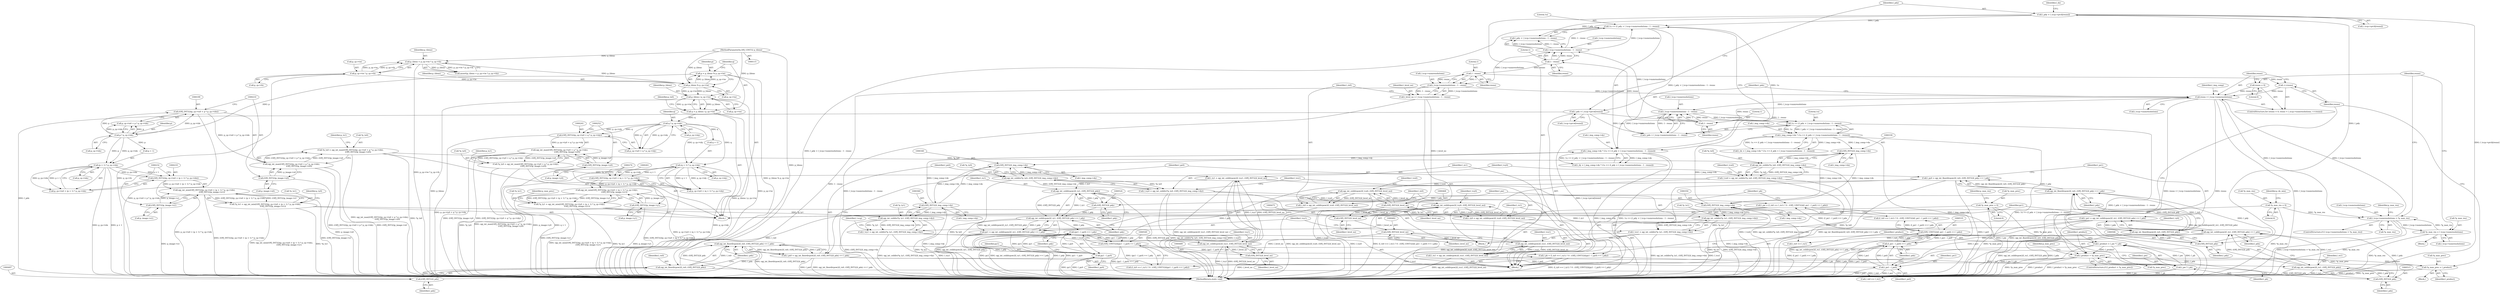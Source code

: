 digraph "0_openjpeg_c58df149900df862806d0e892859b41115875845@pointer" {
"1000561" [label="(Call,l_product > *p_max_prec)"];
"1000555" [label="(Call,l_product = l_pw * l_ph)"];
"1000557" [label="(Call,l_pw * l_ph)"];
"1000527" [label="(Call,l_pw = (l_rx0 == l_rx1) ? 0 : (OPJ_UINT32)((l_px1 - l_px0) >> l_pdx))"];
"1000534" [label="(Call,(OPJ_UINT32)((l_px1 - l_px0) >> l_pdx))"];
"1000536" [label="(Call,(l_px1 - l_px0) >> l_pdx)"];
"1000537" [label="(Call,l_px1 - l_px0)"];
"1000509" [label="(Call,l_px1 = opj_int_ceildivpow2(l_rx1, (OPJ_INT32)l_pdx) << l_pdx)"];
"1000511" [label="(Call,opj_int_ceildivpow2(l_rx1, (OPJ_INT32)l_pdx) << l_pdx)"];
"1000512" [label="(Call,opj_int_ceildivpow2(l_rx1, (OPJ_INT32)l_pdx))"];
"1000477" [label="(Call,l_rx1 = opj_int_ceildivpow2(l_tcx1, (OPJ_INT32)l_level_no))"];
"1000479" [label="(Call,opj_int_ceildivpow2(l_tcx1, (OPJ_INT32)l_level_no))"];
"1000344" [label="(Call,l_tcx1 = opj_int_ceildiv(*p_tx1, (OPJ_INT32)l_img_comp->dx))"];
"1000346" [label="(Call,opj_int_ceildiv(*p_tx1, (OPJ_INT32)l_img_comp->dx))"];
"1000214" [label="(Call,*p_tx1 = opj_int_min((OPJ_INT32)(p_cp->tx0 + (p + 1) * p_cp->tdx),\n                         (OPJ_INT32)p_image->x1))"];
"1000217" [label="(Call,opj_int_min((OPJ_INT32)(p_cp->tx0 + (p + 1) * p_cp->tdx),\n                         (OPJ_INT32)p_image->x1))"];
"1000218" [label="(Call,(OPJ_INT32)(p_cp->tx0 + (p + 1) * p_cp->tdx))"];
"1000224" [label="(Call,(p + 1) * p_cp->tdx)"];
"1000204" [label="(Call,p * p_cp->tdx)"];
"1000180" [label="(Call,p = p_tileno % p_cp->tw)"];
"1000182" [label="(Call,p_tileno % p_cp->tw)"];
"1000153" [label="(Call,p_tileno < p_cp->tw * p_cp->th)"];
"1000118" [label="(MethodParameterIn,OPJ_UINT32 p_tileno)"];
"1000155" [label="(Call,p_cp->tw * p_cp->th)"];
"1000231" [label="(Call,(OPJ_INT32)p_image->x1)"];
"1000349" [label="(Call,(OPJ_INT32)l_img_comp->dx)"];
"1000329" [label="(Call,(OPJ_INT32)l_img_comp->dx)"];
"1000408" [label="(Call,l_img_comp->dx * (1u << (l_pdx + l_tccp->numresolutions - 1 - resno)))"];
"1000412" [label="(Call,1u << (l_pdx + l_tccp->numresolutions - 1 - resno))"];
"1000392" [label="(Call,l_pdx = l_tccp->prcw[resno])"];
"1000416" [label="(Call,l_tccp->numresolutions - 1 - resno)"];
"1000382" [label="(Call,resno < l_tccp->numresolutions)"];
"1000379" [label="(Call,resno = 0)"];
"1000387" [label="(Call,++resno)"];
"1000460" [label="(Call,1 - resno)"];
"1000437" [label="(Call,1 - resno)"];
"1000420" [label="(Call,1 - resno)"];
"1000456" [label="(Call,l_tccp->numresolutions - 1 - resno)"];
"1000433" [label="(Call,l_tccp->numresolutions - 1 - resno)"];
"1000365" [label="(Call,l_tccp->numresolutions > *p_max_res)"];
"1000372" [label="(Call,*p_max_res = l_tccp->numresolutions)"];
"1000282" [label="(Call,*p_max_res = 0)"];
"1000481" [label="(Call,(OPJ_INT32)l_level_no)"];
"1000474" [label="(Call,(OPJ_INT32)l_level_no)"];
"1000467" [label="(Call,(OPJ_INT32)l_level_no)"];
"1000454" [label="(Call,l_level_no = l_tccp->numresolutions - 1 - resno)"];
"1000514" [label="(Call,(OPJ_INT32)l_pdx)"];
"1000493" [label="(Call,opj_int_floordivpow2(l_rx0, (OPJ_INT32)l_pdx) << l_pdx)"];
"1000494" [label="(Call,opj_int_floordivpow2(l_rx0, (OPJ_INT32)l_pdx))"];
"1000463" [label="(Call,l_rx0 = opj_int_ceildivpow2(l_tcx0, (OPJ_INT32)l_level_no))"];
"1000465" [label="(Call,opj_int_ceildivpow2(l_tcx0, (OPJ_INT32)l_level_no))"];
"1000324" [label="(Call,l_tcx0 = opj_int_ceildiv(*p_tx0, (OPJ_INT32)l_img_comp->dx))"];
"1000326" [label="(Call,opj_int_ceildiv(*p_tx0, (OPJ_INT32)l_img_comp->dx))"];
"1000194" [label="(Call,*p_tx0 = opj_int_max((OPJ_INT32)(p_cp->tx0 + p * p_cp->tdx),\n                         (OPJ_INT32)p_image->x0))"];
"1000197" [label="(Call,opj_int_max((OPJ_INT32)(p_cp->tx0 + p * p_cp->tdx),\n                         (OPJ_INT32)p_image->x0))"];
"1000198" [label="(Call,(OPJ_INT32)(p_cp->tx0 + p * p_cp->tdx))"];
"1000209" [label="(Call,(OPJ_INT32)p_image->x0)"];
"1000496" [label="(Call,(OPJ_INT32)l_pdx)"];
"1000491" [label="(Call,l_px0 = opj_int_floordivpow2(l_rx0, (OPJ_INT32)l_pdx) << l_pdx)"];
"1000541" [label="(Call,l_ph = (l_ry0 == l_ry1) ? 0 : (OPJ_UINT32)((py1 - l_py0) >> l_pdy))"];
"1000548" [label="(Call,(OPJ_UINT32)((py1 - l_py0) >> l_pdy))"];
"1000550" [label="(Call,(py1 - l_py0) >> l_pdy)"];
"1000551" [label="(Call,py1 - l_py0)"];
"1000518" [label="(Call,py1 = opj_int_ceildivpow2(l_ry1, (OPJ_INT32)l_pdy) << l_pdy)"];
"1000520" [label="(Call,opj_int_ceildivpow2(l_ry1, (OPJ_INT32)l_pdy) << l_pdy)"];
"1000521" [label="(Call,opj_int_ceildivpow2(l_ry1, (OPJ_INT32)l_pdy))"];
"1000484" [label="(Call,l_ry1 = opj_int_ceildivpow2(l_tcy1, (OPJ_INT32)l_level_no))"];
"1000486" [label="(Call,opj_int_ceildivpow2(l_tcy1, (OPJ_INT32)l_level_no))"];
"1000354" [label="(Call,l_tcy1 = opj_int_ceildiv(*p_ty1, (OPJ_INT32)l_img_comp->dy))"];
"1000356" [label="(Call,opj_int_ceildiv(*p_ty1, (OPJ_INT32)l_img_comp->dy))"];
"1000256" [label="(Call,*p_ty1 = opj_int_min((OPJ_INT32)(p_cp->ty0 + (q + 1) * p_cp->tdy),\n                         (OPJ_INT32)p_image->y1))"];
"1000259" [label="(Call,opj_int_min((OPJ_INT32)(p_cp->ty0 + (q + 1) * p_cp->tdy),\n                         (OPJ_INT32)p_image->y1))"];
"1000260" [label="(Call,(OPJ_INT32)(p_cp->ty0 + (q + 1) * p_cp->tdy))"];
"1000266" [label="(Call,(q + 1) * p_cp->tdy)"];
"1000246" [label="(Call,q * p_cp->tdy)"];
"1000187" [label="(Call,q = p_tileno / p_cp->tw)"];
"1000189" [label="(Call,p_tileno / p_cp->tw)"];
"1000273" [label="(Call,(OPJ_INT32)p_image->y1)"];
"1000359" [label="(Call,(OPJ_INT32)l_img_comp->dy)"];
"1000339" [label="(Call,(OPJ_INT32)l_img_comp->dy)"];
"1000425" [label="(Call,l_img_comp->dy * (1u << (l_pdy + l_tccp->numresolutions - 1 - resno)))"];
"1000429" [label="(Call,1u << (l_pdy + l_tccp->numresolutions - 1 - resno))"];
"1000399" [label="(Call,l_pdy = l_tccp->prch[resno])"];
"1000488" [label="(Call,(OPJ_INT32)l_level_no)"];
"1000523" [label="(Call,(OPJ_INT32)l_pdy)"];
"1000502" [label="(Call,opj_int_floordivpow2(l_ry0, (OPJ_INT32)l_pdy) << l_pdy)"];
"1000503" [label="(Call,opj_int_floordivpow2(l_ry0, (OPJ_INT32)l_pdy))"];
"1000470" [label="(Call,l_ry0 = opj_int_ceildivpow2(l_tcy0, (OPJ_INT32)l_level_no))"];
"1000472" [label="(Call,opj_int_ceildivpow2(l_tcy0, (OPJ_INT32)l_level_no))"];
"1000334" [label="(Call,l_tcy0 = opj_int_ceildiv(*p_ty0, (OPJ_INT32)l_img_comp->dy))"];
"1000336" [label="(Call,opj_int_ceildiv(*p_ty0, (OPJ_INT32)l_img_comp->dy))"];
"1000236" [label="(Call,*p_ty0 = opj_int_max((OPJ_INT32)(p_cp->ty0 + q * p_cp->tdy),\n                         (OPJ_INT32)p_image->y0))"];
"1000239" [label="(Call,opj_int_max((OPJ_INT32)(p_cp->ty0 + q * p_cp->tdy),\n                         (OPJ_INT32)p_image->y0))"];
"1000240" [label="(Call,(OPJ_INT32)(p_cp->ty0 + q * p_cp->tdy))"];
"1000251" [label="(Call,(OPJ_INT32)p_image->y0)"];
"1000505" [label="(Call,(OPJ_INT32)l_pdy)"];
"1000500" [label="(Call,l_py0 = opj_int_floordivpow2(l_ry0, (OPJ_INT32)l_pdy) << l_pdy)"];
"1000566" [label="(Call,*p_max_prec = l_product)"];
"1000561" [label="(Call,l_product > *p_max_prec)"];
"1000278" [label="(Call,*p_max_prec = 0)"];
"1000561" [label="(Call,l_product > *p_max_prec)"];
"1000365" [label="(Call,l_tccp->numresolutions > *p_max_res)"];
"1000189" [label="(Call,p_tileno / p_cp->tw)"];
"1000494" [label="(Call,opj_int_floordivpow2(l_rx0, (OPJ_INT32)l_pdx))"];
"1000519" [label="(Identifier,py1)"];
"1000326" [label="(Call,opj_int_ceildiv(*p_tx0, (OPJ_INT32)l_img_comp->dx))"];
"1000382" [label="(Call,resno < l_tccp->numresolutions)"];
"1000401" [label="(Call,l_tccp->prch[resno])"];
"1000477" [label="(Call,l_rx1 = opj_int_ceildivpow2(l_tcx1, (OPJ_INT32)l_level_no))"];
"1000509" [label="(Call,l_px1 = opj_int_ceildivpow2(l_rx1, (OPJ_INT32)l_pdx) << l_pdx)"];
"1000464" [label="(Identifier,l_rx0)"];
"1000246" [label="(Call,q * p_cp->tdy)"];
"1000469" [label="(Identifier,l_level_no)"];
"1000197" [label="(Call,opj_int_max((OPJ_INT32)(p_cp->tx0 + p * p_cp->tdx),\n                         (OPJ_INT32)p_image->x0))"];
"1000288" [label="(Identifier,p_dx_min)"];
"1000371" [label="(Block,)"];
"1000375" [label="(Call,l_tccp->numresolutions)"];
"1000180" [label="(Call,p = p_tileno % p_cp->tw)"];
"1000127" [label="(Block,)"];
"1000551" [label="(Call,py1 - l_py0)"];
"1000526" [label="(Identifier,l_pdy)"];
"1000514" [label="(Call,(OPJ_INT32)l_pdx)"];
"1000500" [label="(Call,l_py0 = opj_int_floordivpow2(l_ry0, (OPJ_INT32)l_pdy) << l_pdy)"];
"1000528" [label="(Identifier,l_pw)"];
"1000191" [label="(Call,p_cp->tw)"];
"1000555" [label="(Call,l_product = l_pw * l_ph)"];
"1000487" [label="(Identifier,l_tcy1)"];
"1000495" [label="(Identifier,l_rx0)"];
"1000187" [label="(Call,q = p_tileno / p_cp->tw)"];
"1000490" [label="(Identifier,l_level_no)"];
"1000568" [label="(Identifier,p_max_prec)"];
"1000345" [label="(Identifier,l_tcx1)"];
"1000485" [label="(Identifier,l_ry1)"];
"1000383" [label="(Identifier,resno)"];
"1000492" [label="(Identifier,l_px0)"];
"1000505" [label="(Call,(OPJ_INT32)l_pdy)"];
"1000470" [label="(Call,l_ry0 = opj_int_ceildivpow2(l_tcy0, (OPJ_INT32)l_level_no))"];
"1000218" [label="(Call,(OPJ_INT32)(p_cp->tx0 + (p + 1) * p_cp->tdx))"];
"1000336" [label="(Call,opj_int_ceildiv(*p_ty0, (OPJ_INT32)l_img_comp->dy))"];
"1000491" [label="(Call,l_px0 = opj_int_floordivpow2(l_rx0, (OPJ_INT32)l_pdx) << l_pdx)"];
"1000154" [label="(Identifier,p_tileno)"];
"1000517" [label="(Identifier,l_pdx)"];
"1000153" [label="(Call,p_tileno < p_cp->tw * p_cp->th)"];
"1000188" [label="(Identifier,q)"];
"1000433" [label="(Call,l_tccp->numresolutions - 1 - resno)"];
"1000285" [label="(Literal,0)"];
"1000361" [label="(Call,l_img_comp->dy)"];
"1000542" [label="(Identifier,l_ph)"];
"1000206" [label="(Call,p_cp->tdx)"];
"1000479" [label="(Call,opj_int_ceildivpow2(l_tcx1, (OPJ_INT32)l_level_no))"];
"1000466" [label="(Identifier,l_tcx0)"];
"1000437" [label="(Call,1 - resno)"];
"1000530" [label="(Call,l_rx0 == l_rx1)"];
"1000502" [label="(Call,opj_int_floordivpow2(l_ry0, (OPJ_INT32)l_pdy) << l_pdy)"];
"1000504" [label="(Identifier,l_ry0)"];
"1000455" [label="(Identifier,l_level_no)"];
"1000513" [label="(Identifier,l_rx1)"];
"1000454" [label="(Call,l_level_no = l_tccp->numresolutions - 1 - resno)"];
"1000204" [label="(Call,p * p_cp->tdx)"];
"1000182" [label="(Call,p_tileno % p_cp->tw)"];
"1000359" [label="(Call,(OPJ_INT32)l_img_comp->dy)"];
"1000461" [label="(Literal,1)"];
"1000421" [label="(Literal,1)"];
"1000478" [label="(Identifier,l_rx1)"];
"1000498" [label="(Identifier,l_pdx)"];
"1000356" [label="(Call,opj_int_ceildiv(*p_ty1, (OPJ_INT32)l_img_comp->dy))"];
"1000266" [label="(Call,(q + 1) * p_cp->tdy)"];
"1000565" [label="(Block,)"];
"1000275" [label="(Call,p_image->y1)"];
"1000569" [label="(Identifier,l_product)"];
"1000205" [label="(Identifier,p)"];
"1000354" [label="(Call,l_tcy1 = opj_int_ceildiv(*p_ty1, (OPJ_INT32)l_img_comp->dy))"];
"1000413" [label="(Literal,1u)"];
"1000256" [label="(Call,*p_ty1 = opj_int_min((OPJ_INT32)(p_cp->ty0 + (q + 1) * p_cp->tdy),\n                         (OPJ_INT32)p_image->y1))"];
"1000236" [label="(Call,*p_ty0 = opj_int_max((OPJ_INT32)(p_cp->ty0 + q * p_cp->tdy),\n                         (OPJ_INT32)p_image->y0))"];
"1000118" [label="(MethodParameterIn,OPJ_UINT32 p_tileno)"];
"1000253" [label="(Call,p_image->y0)"];
"1000422" [label="(Identifier,resno)"];
"1000346" [label="(Call,opj_int_ceildiv(*p_tx1, (OPJ_INT32)l_img_comp->dx))"];
"1000536" [label="(Call,(l_px1 - l_px0) >> l_pdx)"];
"1000541" [label="(Call,l_ph = (l_ry0 == l_ry1) ? 0 : (OPJ_UINT32)((py1 - l_py0) >> l_pdy))"];
"1000483" [label="(Identifier,l_level_no)"];
"1000434" [label="(Call,l_tccp->numresolutions)"];
"1000389" [label="(Block,)"];
"1000200" [label="(Call,p_cp->tx0 + p * p_cp->tdx)"];
"1000349" [label="(Call,(OPJ_INT32)l_img_comp->dx)"];
"1000159" [label="(Call,p_cp->th)"];
"1000366" [label="(Call,l_tccp->numresolutions)"];
"1000493" [label="(Call,opj_int_floordivpow2(l_rx0, (OPJ_INT32)l_pdx) << l_pdx)"];
"1000216" [label="(Identifier,p_tx1)"];
"1000550" [label="(Call,(py1 - l_py0) >> l_pdy)"];
"1000238" [label="(Identifier,p_ty0)"];
"1000224" [label="(Call,(p + 1) * p_cp->tdx)"];
"1000231" [label="(Call,(OPJ_INT32)p_image->x1)"];
"1000481" [label="(Call,(OPJ_INT32)l_level_no)"];
"1000217" [label="(Call,opj_int_min((OPJ_INT32)(p_cp->tx0 + (p + 1) * p_cp->tdx),\n                         (OPJ_INT32)p_image->x1))"];
"1000344" [label="(Call,l_tcx1 = opj_int_ceildiv(*p_tx1, (OPJ_INT32)l_img_comp->dx))"];
"1000499" [label="(Identifier,l_pdx)"];
"1000259" [label="(Call,opj_int_min((OPJ_INT32)(p_cp->ty0 + (q + 1) * p_cp->tdy),\n                         (OPJ_INT32)p_image->y1))"];
"1000280" [label="(Identifier,p_max_prec)"];
"1000209" [label="(Call,(OPJ_INT32)p_image->x0)"];
"1000351" [label="(Call,l_img_comp->dx)"];
"1000329" [label="(Call,(OPJ_INT32)l_img_comp->dx)"];
"1000393" [label="(Identifier,l_pdx)"];
"1000357" [label="(Call,*p_ty1)"];
"1000521" [label="(Call,opj_int_ceildivpow2(l_ry1, (OPJ_INT32)l_pdy))"];
"1000430" [label="(Literal,1u)"];
"1000373" [label="(Call,*p_max_res)"];
"1000474" [label="(Call,(OPJ_INT32)l_level_no)"];
"1000438" [label="(Literal,1)"];
"1000417" [label="(Call,l_tccp->numresolutions)"];
"1000488" [label="(Call,(OPJ_INT32)l_level_no)"];
"1000559" [label="(Identifier,l_ph)"];
"1000324" [label="(Call,l_tcx0 = opj_int_ceildiv(*p_tx0, (OPJ_INT32)l_img_comp->dx))"];
"1000571" [label="(Identifier,l_img_comp)"];
"1000529" [label="(Call,(l_rx0 == l_rx1) ? 0 : (OPJ_UINT32)((l_px1 - l_px0) >> l_pdx))"];
"1000184" [label="(Call,p_cp->tw)"];
"1000463" [label="(Call,l_rx0 = opj_int_ceildivpow2(l_tcx0, (OPJ_INT32)l_level_no))"];
"1000439" [label="(Identifier,resno)"];
"1000507" [label="(Identifier,l_pdy)"];
"1000279" [label="(Call,*p_max_prec)"];
"1000355" [label="(Identifier,l_tcy1)"];
"1000486" [label="(Call,opj_int_ceildivpow2(l_tcy1, (OPJ_INT32)l_level_no))"];
"1000392" [label="(Call,l_pdx = l_tccp->prcw[resno])"];
"1000237" [label="(Call,*p_ty0)"];
"1000537" [label="(Call,l_px1 - l_px0)"];
"1000425" [label="(Call,l_img_comp->dy * (1u << (l_pdy + l_tccp->numresolutions - 1 - resno)))"];
"1000325" [label="(Identifier,l_tcx0)"];
"1000337" [label="(Call,*p_ty0)"];
"1000380" [label="(Identifier,resno)"];
"1000270" [label="(Call,p_cp->tdy)"];
"1000426" [label="(Call,l_img_comp->dy)"];
"1000240" [label="(Call,(OPJ_INT32)(p_cp->ty0 + q * p_cp->tdy))"];
"1000511" [label="(Call,opj_int_ceildivpow2(l_rx1, (OPJ_INT32)l_pdx) << l_pdx)"];
"1000379" [label="(Call,resno = 0)"];
"1000431" [label="(Call,l_pdy + l_tccp->numresolutions - 1 - resno)"];
"1000520" [label="(Call,opj_int_ceildivpow2(l_ry1, (OPJ_INT32)l_pdy) << l_pdy)"];
"1000387" [label="(Call,++resno)"];
"1000407" [label="(Identifier,l_dx)"];
"1000516" [label="(Identifier,l_pdx)"];
"1000190" [label="(Identifier,p_tileno)"];
"1000408" [label="(Call,l_img_comp->dx * (1u << (l_pdx + l_tccp->numresolutions - 1 - resno)))"];
"1000156" [label="(Call,p_cp->tw)"];
"1000548" [label="(Call,(OPJ_UINT32)((py1 - l_py0) >> l_pdy))"];
"1000457" [label="(Call,l_tccp->numresolutions)"];
"1000257" [label="(Call,*p_ty1)"];
"1000211" [label="(Call,p_image->x0)"];
"1000406" [label="(Call,l_dx = l_img_comp->dx * (1u << (l_pdx + l_tccp->numresolutions - 1 - resno)))"];
"1000510" [label="(Identifier,l_px1)"];
"1000400" [label="(Identifier,l_pdy)"];
"1000335" [label="(Identifier,l_tcy0)"];
"1000198" [label="(Call,(OPJ_INT32)(p_cp->tx0 + p * p_cp->tdx))"];
"1000239" [label="(Call,opj_int_max((OPJ_INT32)(p_cp->ty0 + q * p_cp->tdy),\n                         (OPJ_INT32)p_image->y0))"];
"1000183" [label="(Identifier,p_tileno)"];
"1000195" [label="(Call,*p_tx0)"];
"1000334" [label="(Call,l_tcy0 = opj_int_ceildiv(*p_ty0, (OPJ_INT32)l_img_comp->dy))"];
"1000214" [label="(Call,*p_tx1 = opj_int_min((OPJ_INT32)(p_cp->tx0 + (p + 1) * p_cp->tdx),\n                         (OPJ_INT32)p_image->x1))"];
"1000364" [label="(ControlStructure,if (l_tccp->numresolutions > *p_max_res))"];
"1000501" [label="(Identifier,l_py0)"];
"1000574" [label="(MethodReturn,static void)"];
"1000233" [label="(Call,p_image->x1)"];
"1000423" [label="(Call,l_dy = l_img_comp->dy * (1u << (l_pdy + l_tccp->numresolutions - 1 - resno)))"];
"1000462" [label="(Identifier,resno)"];
"1000155" [label="(Call,p_cp->tw * p_cp->th)"];
"1000429" [label="(Call,1u << (l_pdy + l_tccp->numresolutions - 1 - resno))"];
"1000248" [label="(Call,p_cp->tdy)"];
"1000460" [label="(Call,1 - resno)"];
"1000399" [label="(Call,l_pdy = l_tccp->prch[resno])"];
"1000305" [label="(Block,)"];
"1000420" [label="(Call,1 - resno)"];
"1000327" [label="(Call,*p_tx0)"];
"1000556" [label="(Identifier,l_product)"];
"1000503" [label="(Call,opj_int_floordivpow2(l_ry0, (OPJ_INT32)l_pdy))"];
"1000496" [label="(Call,(OPJ_INT32)l_pdx)"];
"1000456" [label="(Call,l_tccp->numresolutions - 1 - resno)"];
"1000471" [label="(Identifier,l_ry0)"];
"1000558" [label="(Identifier,l_pw)"];
"1000283" [label="(Call,*p_max_res)"];
"1000247" [label="(Identifier,q)"];
"1000563" [label="(Call,*p_max_prec)"];
"1000476" [label="(Identifier,l_level_no)"];
"1000539" [label="(Identifier,l_px0)"];
"1000220" [label="(Call,p_cp->tx0 + (p + 1) * p_cp->tdx)"];
"1000394" [label="(Call,l_tccp->prcw[resno])"];
"1000267" [label="(Call,q + 1)"];
"1000465" [label="(Call,opj_int_ceildivpow2(l_tcx0, (OPJ_INT32)l_level_no))"];
"1000278" [label="(Call,*p_max_prec = 0)"];
"1000347" [label="(Call,*p_tx1)"];
"1000557" [label="(Call,l_pw * l_ph)"];
"1000242" [label="(Call,p_cp->ty0 + q * p_cp->tdy)"];
"1000251" [label="(Call,(OPJ_INT32)p_image->y0)"];
"1000554" [label="(Identifier,l_pdy)"];
"1000525" [label="(Identifier,l_pdy)"];
"1000194" [label="(Call,*p_tx0 = opj_int_max((OPJ_INT32)(p_cp->tx0 + p * p_cp->tdx),\n                         (OPJ_INT32)p_image->x0))"];
"1000196" [label="(Identifier,p_tx0)"];
"1000225" [label="(Call,p + 1)"];
"1000560" [label="(ControlStructure,if (l_product > *p_max_prec))"];
"1000369" [label="(Call,*p_max_res)"];
"1000284" [label="(Identifier,p_max_res)"];
"1000512" [label="(Call,opj_int_ceildivpow2(l_rx1, (OPJ_INT32)l_pdx))"];
"1000534" [label="(Call,(OPJ_UINT32)((l_px1 - l_px0) >> l_pdx))"];
"1000258" [label="(Identifier,p_ty1)"];
"1000527" [label="(Call,l_pw = (l_rx0 == l_rx1) ? 0 : (OPJ_UINT32)((l_px1 - l_px0) >> l_pdx))"];
"1000480" [label="(Identifier,l_tcx1)"];
"1000260" [label="(Call,(OPJ_INT32)(p_cp->ty0 + (q + 1) * p_cp->tdy))"];
"1000553" [label="(Identifier,l_py0)"];
"1000388" [label="(Identifier,resno)"];
"1000552" [label="(Identifier,py1)"];
"1000152" [label="(Call,assert(p_tileno < p_cp->tw * p_cp->th))"];
"1000522" [label="(Identifier,l_ry1)"];
"1000262" [label="(Call,p_cp->ty0 + (q + 1) * p_cp->tdy)"];
"1000281" [label="(Literal,0)"];
"1000562" [label="(Identifier,l_product)"];
"1000540" [label="(Identifier,l_pdx)"];
"1000367" [label="(Identifier,l_tccp)"];
"1000282" [label="(Call,*p_max_res = 0)"];
"1000566" [label="(Call,*p_max_prec = l_product)"];
"1000339" [label="(Call,(OPJ_INT32)l_img_comp->dy)"];
"1000467" [label="(Call,(OPJ_INT32)l_level_no)"];
"1000544" [label="(Call,l_ry0 == l_ry1)"];
"1000228" [label="(Call,p_cp->tdx)"];
"1000273" [label="(Call,(OPJ_INT32)p_image->y1)"];
"1000378" [label="(ControlStructure,for (resno = 0; resno < l_tccp->numresolutions; ++resno))"];
"1000472" [label="(Call,opj_int_ceildivpow2(l_tcy0, (OPJ_INT32)l_level_no))"];
"1000372" [label="(Call,*p_max_res = l_tccp->numresolutions)"];
"1000538" [label="(Identifier,l_px1)"];
"1000414" [label="(Call,l_pdx + l_tccp->numresolutions - 1 - resno)"];
"1000181" [label="(Identifier,p)"];
"1000381" [label="(Literal,0)"];
"1000543" [label="(Call,(l_ry0 == l_ry1) ? 0 : (OPJ_UINT32)((py1 - l_py0) >> l_pdy))"];
"1000384" [label="(Call,l_tccp->numresolutions)"];
"1000518" [label="(Call,py1 = opj_int_ceildivpow2(l_ry1, (OPJ_INT32)l_pdy) << l_pdy)"];
"1000341" [label="(Call,l_img_comp->dy)"];
"1000508" [label="(Identifier,l_pdy)"];
"1000523" [label="(Call,(OPJ_INT32)l_pdy)"];
"1000331" [label="(Call,l_img_comp->dx)"];
"1000484" [label="(Call,l_ry1 = opj_int_ceildivpow2(l_tcy1, (OPJ_INT32)l_level_no))"];
"1000567" [label="(Call,*p_max_prec)"];
"1000416" [label="(Call,l_tccp->numresolutions - 1 - resno)"];
"1000412" [label="(Call,1u << (l_pdx + l_tccp->numresolutions - 1 - resno))"];
"1000473" [label="(Identifier,l_tcy0)"];
"1000409" [label="(Call,l_img_comp->dx)"];
"1000215" [label="(Call,*p_tx1)"];
"1000374" [label="(Identifier,p_max_res)"];
"1000561" -> "1000560"  [label="AST: "];
"1000561" -> "1000563"  [label="CFG: "];
"1000562" -> "1000561"  [label="AST: "];
"1000563" -> "1000561"  [label="AST: "];
"1000568" -> "1000561"  [label="CFG: "];
"1000388" -> "1000561"  [label="CFG: "];
"1000561" -> "1000574"  [label="DDG: *p_max_prec"];
"1000561" -> "1000574"  [label="DDG: l_product"];
"1000561" -> "1000574"  [label="DDG: l_product > *p_max_prec"];
"1000555" -> "1000561"  [label="DDG: l_product"];
"1000566" -> "1000561"  [label="DDG: *p_max_prec"];
"1000278" -> "1000561"  [label="DDG: *p_max_prec"];
"1000561" -> "1000566"  [label="DDG: l_product"];
"1000555" -> "1000389"  [label="AST: "];
"1000555" -> "1000557"  [label="CFG: "];
"1000556" -> "1000555"  [label="AST: "];
"1000557" -> "1000555"  [label="AST: "];
"1000562" -> "1000555"  [label="CFG: "];
"1000555" -> "1000574"  [label="DDG: l_pw * l_ph"];
"1000557" -> "1000555"  [label="DDG: l_pw"];
"1000557" -> "1000555"  [label="DDG: l_ph"];
"1000557" -> "1000559"  [label="CFG: "];
"1000558" -> "1000557"  [label="AST: "];
"1000559" -> "1000557"  [label="AST: "];
"1000557" -> "1000574"  [label="DDG: l_pw"];
"1000557" -> "1000574"  [label="DDG: l_ph"];
"1000527" -> "1000557"  [label="DDG: l_pw"];
"1000541" -> "1000557"  [label="DDG: l_ph"];
"1000527" -> "1000389"  [label="AST: "];
"1000527" -> "1000529"  [label="CFG: "];
"1000528" -> "1000527"  [label="AST: "];
"1000529" -> "1000527"  [label="AST: "];
"1000542" -> "1000527"  [label="CFG: "];
"1000527" -> "1000574"  [label="DDG: (l_rx0 == l_rx1) ? 0 : (OPJ_UINT32)((l_px1 - l_px0) >> l_pdx)"];
"1000534" -> "1000527"  [label="DDG: (l_px1 - l_px0) >> l_pdx"];
"1000534" -> "1000529"  [label="AST: "];
"1000534" -> "1000536"  [label="CFG: "];
"1000535" -> "1000534"  [label="AST: "];
"1000536" -> "1000534"  [label="AST: "];
"1000529" -> "1000534"  [label="CFG: "];
"1000534" -> "1000574"  [label="DDG: (l_px1 - l_px0) >> l_pdx"];
"1000534" -> "1000529"  [label="DDG: (l_px1 - l_px0) >> l_pdx"];
"1000536" -> "1000534"  [label="DDG: l_px1 - l_px0"];
"1000536" -> "1000534"  [label="DDG: l_pdx"];
"1000536" -> "1000540"  [label="CFG: "];
"1000537" -> "1000536"  [label="AST: "];
"1000540" -> "1000536"  [label="AST: "];
"1000536" -> "1000574"  [label="DDG: l_pdx"];
"1000536" -> "1000574"  [label="DDG: l_px1 - l_px0"];
"1000537" -> "1000536"  [label="DDG: l_px1"];
"1000537" -> "1000536"  [label="DDG: l_px0"];
"1000511" -> "1000536"  [label="DDG: l_pdx"];
"1000537" -> "1000539"  [label="CFG: "];
"1000538" -> "1000537"  [label="AST: "];
"1000539" -> "1000537"  [label="AST: "];
"1000540" -> "1000537"  [label="CFG: "];
"1000537" -> "1000574"  [label="DDG: l_px0"];
"1000537" -> "1000574"  [label="DDG: l_px1"];
"1000509" -> "1000537"  [label="DDG: l_px1"];
"1000491" -> "1000537"  [label="DDG: l_px0"];
"1000509" -> "1000389"  [label="AST: "];
"1000509" -> "1000511"  [label="CFG: "];
"1000510" -> "1000509"  [label="AST: "];
"1000511" -> "1000509"  [label="AST: "];
"1000519" -> "1000509"  [label="CFG: "];
"1000509" -> "1000574"  [label="DDG: opj_int_ceildivpow2(l_rx1, (OPJ_INT32)l_pdx) << l_pdx"];
"1000509" -> "1000574"  [label="DDG: l_px1"];
"1000511" -> "1000509"  [label="DDG: opj_int_ceildivpow2(l_rx1, (OPJ_INT32)l_pdx)"];
"1000511" -> "1000509"  [label="DDG: l_pdx"];
"1000511" -> "1000517"  [label="CFG: "];
"1000512" -> "1000511"  [label="AST: "];
"1000517" -> "1000511"  [label="AST: "];
"1000511" -> "1000574"  [label="DDG: opj_int_ceildivpow2(l_rx1, (OPJ_INT32)l_pdx)"];
"1000511" -> "1000574"  [label="DDG: l_pdx"];
"1000512" -> "1000511"  [label="DDG: l_rx1"];
"1000512" -> "1000511"  [label="DDG: (OPJ_INT32)l_pdx"];
"1000514" -> "1000511"  [label="DDG: l_pdx"];
"1000512" -> "1000514"  [label="CFG: "];
"1000513" -> "1000512"  [label="AST: "];
"1000514" -> "1000512"  [label="AST: "];
"1000517" -> "1000512"  [label="CFG: "];
"1000512" -> "1000574"  [label="DDG: (OPJ_INT32)l_pdx"];
"1000477" -> "1000512"  [label="DDG: l_rx1"];
"1000514" -> "1000512"  [label="DDG: l_pdx"];
"1000512" -> "1000530"  [label="DDG: l_rx1"];
"1000477" -> "1000389"  [label="AST: "];
"1000477" -> "1000479"  [label="CFG: "];
"1000478" -> "1000477"  [label="AST: "];
"1000479" -> "1000477"  [label="AST: "];
"1000485" -> "1000477"  [label="CFG: "];
"1000477" -> "1000574"  [label="DDG: opj_int_ceildivpow2(l_tcx1, (OPJ_INT32)l_level_no)"];
"1000479" -> "1000477"  [label="DDG: l_tcx1"];
"1000479" -> "1000477"  [label="DDG: (OPJ_INT32)l_level_no"];
"1000479" -> "1000481"  [label="CFG: "];
"1000480" -> "1000479"  [label="AST: "];
"1000481" -> "1000479"  [label="AST: "];
"1000479" -> "1000574"  [label="DDG: l_tcx1"];
"1000344" -> "1000479"  [label="DDG: l_tcx1"];
"1000481" -> "1000479"  [label="DDG: l_level_no"];
"1000344" -> "1000305"  [label="AST: "];
"1000344" -> "1000346"  [label="CFG: "];
"1000345" -> "1000344"  [label="AST: "];
"1000346" -> "1000344"  [label="AST: "];
"1000355" -> "1000344"  [label="CFG: "];
"1000344" -> "1000574"  [label="DDG: opj_int_ceildiv(*p_tx1, (OPJ_INT32)l_img_comp->dx)"];
"1000344" -> "1000574"  [label="DDG: l_tcx1"];
"1000346" -> "1000344"  [label="DDG: *p_tx1"];
"1000346" -> "1000344"  [label="DDG: (OPJ_INT32)l_img_comp->dx"];
"1000346" -> "1000349"  [label="CFG: "];
"1000347" -> "1000346"  [label="AST: "];
"1000349" -> "1000346"  [label="AST: "];
"1000346" -> "1000574"  [label="DDG: (OPJ_INT32)l_img_comp->dx"];
"1000346" -> "1000574"  [label="DDG: *p_tx1"];
"1000214" -> "1000346"  [label="DDG: *p_tx1"];
"1000349" -> "1000346"  [label="DDG: l_img_comp->dx"];
"1000214" -> "1000127"  [label="AST: "];
"1000214" -> "1000217"  [label="CFG: "];
"1000215" -> "1000214"  [label="AST: "];
"1000217" -> "1000214"  [label="AST: "];
"1000238" -> "1000214"  [label="CFG: "];
"1000214" -> "1000574"  [label="DDG: opj_int_min((OPJ_INT32)(p_cp->tx0 + (p + 1) * p_cp->tdx),\n                         (OPJ_INT32)p_image->x1)"];
"1000214" -> "1000574"  [label="DDG: *p_tx1"];
"1000217" -> "1000214"  [label="DDG: (OPJ_INT32)(p_cp->tx0 + (p + 1) * p_cp->tdx)"];
"1000217" -> "1000214"  [label="DDG: (OPJ_INT32)p_image->x1"];
"1000217" -> "1000231"  [label="CFG: "];
"1000218" -> "1000217"  [label="AST: "];
"1000231" -> "1000217"  [label="AST: "];
"1000217" -> "1000574"  [label="DDG: (OPJ_INT32)(p_cp->tx0 + (p + 1) * p_cp->tdx)"];
"1000217" -> "1000574"  [label="DDG: (OPJ_INT32)p_image->x1"];
"1000218" -> "1000217"  [label="DDG: p_cp->tx0 + (p + 1) * p_cp->tdx"];
"1000231" -> "1000217"  [label="DDG: p_image->x1"];
"1000218" -> "1000220"  [label="CFG: "];
"1000219" -> "1000218"  [label="AST: "];
"1000220" -> "1000218"  [label="AST: "];
"1000232" -> "1000218"  [label="CFG: "];
"1000218" -> "1000574"  [label="DDG: p_cp->tx0 + (p + 1) * p_cp->tdx"];
"1000224" -> "1000218"  [label="DDG: p + 1"];
"1000224" -> "1000218"  [label="DDG: p_cp->tdx"];
"1000224" -> "1000220"  [label="AST: "];
"1000224" -> "1000228"  [label="CFG: "];
"1000225" -> "1000224"  [label="AST: "];
"1000228" -> "1000224"  [label="AST: "];
"1000220" -> "1000224"  [label="CFG: "];
"1000224" -> "1000574"  [label="DDG: p + 1"];
"1000224" -> "1000574"  [label="DDG: p_cp->tdx"];
"1000224" -> "1000220"  [label="DDG: p + 1"];
"1000224" -> "1000220"  [label="DDG: p_cp->tdx"];
"1000204" -> "1000224"  [label="DDG: p"];
"1000204" -> "1000224"  [label="DDG: p_cp->tdx"];
"1000204" -> "1000200"  [label="AST: "];
"1000204" -> "1000206"  [label="CFG: "];
"1000205" -> "1000204"  [label="AST: "];
"1000206" -> "1000204"  [label="AST: "];
"1000200" -> "1000204"  [label="CFG: "];
"1000204" -> "1000198"  [label="DDG: p"];
"1000204" -> "1000198"  [label="DDG: p_cp->tdx"];
"1000204" -> "1000200"  [label="DDG: p"];
"1000204" -> "1000200"  [label="DDG: p_cp->tdx"];
"1000180" -> "1000204"  [label="DDG: p"];
"1000204" -> "1000225"  [label="DDG: p"];
"1000180" -> "1000127"  [label="AST: "];
"1000180" -> "1000182"  [label="CFG: "];
"1000181" -> "1000180"  [label="AST: "];
"1000182" -> "1000180"  [label="AST: "];
"1000188" -> "1000180"  [label="CFG: "];
"1000180" -> "1000574"  [label="DDG: p_tileno % p_cp->tw"];
"1000182" -> "1000180"  [label="DDG: p_tileno"];
"1000182" -> "1000180"  [label="DDG: p_cp->tw"];
"1000182" -> "1000184"  [label="CFG: "];
"1000183" -> "1000182"  [label="AST: "];
"1000184" -> "1000182"  [label="AST: "];
"1000153" -> "1000182"  [label="DDG: p_tileno"];
"1000118" -> "1000182"  [label="DDG: p_tileno"];
"1000155" -> "1000182"  [label="DDG: p_cp->tw"];
"1000182" -> "1000189"  [label="DDG: p_tileno"];
"1000182" -> "1000189"  [label="DDG: p_cp->tw"];
"1000153" -> "1000152"  [label="AST: "];
"1000153" -> "1000155"  [label="CFG: "];
"1000154" -> "1000153"  [label="AST: "];
"1000155" -> "1000153"  [label="AST: "];
"1000152" -> "1000153"  [label="CFG: "];
"1000153" -> "1000574"  [label="DDG: p_cp->tw * p_cp->th"];
"1000153" -> "1000152"  [label="DDG: p_tileno"];
"1000153" -> "1000152"  [label="DDG: p_cp->tw * p_cp->th"];
"1000118" -> "1000153"  [label="DDG: p_tileno"];
"1000155" -> "1000153"  [label="DDG: p_cp->tw"];
"1000155" -> "1000153"  [label="DDG: p_cp->th"];
"1000118" -> "1000115"  [label="AST: "];
"1000118" -> "1000574"  [label="DDG: p_tileno"];
"1000118" -> "1000189"  [label="DDG: p_tileno"];
"1000155" -> "1000159"  [label="CFG: "];
"1000156" -> "1000155"  [label="AST: "];
"1000159" -> "1000155"  [label="AST: "];
"1000155" -> "1000574"  [label="DDG: p_cp->th"];
"1000231" -> "1000233"  [label="CFG: "];
"1000232" -> "1000231"  [label="AST: "];
"1000233" -> "1000231"  [label="AST: "];
"1000231" -> "1000574"  [label="DDG: p_image->x1"];
"1000349" -> "1000351"  [label="CFG: "];
"1000350" -> "1000349"  [label="AST: "];
"1000351" -> "1000349"  [label="AST: "];
"1000349" -> "1000574"  [label="DDG: l_img_comp->dx"];
"1000349" -> "1000329"  [label="DDG: l_img_comp->dx"];
"1000329" -> "1000349"  [label="DDG: l_img_comp->dx"];
"1000349" -> "1000408"  [label="DDG: l_img_comp->dx"];
"1000329" -> "1000326"  [label="AST: "];
"1000329" -> "1000331"  [label="CFG: "];
"1000330" -> "1000329"  [label="AST: "];
"1000331" -> "1000329"  [label="AST: "];
"1000326" -> "1000329"  [label="CFG: "];
"1000329" -> "1000326"  [label="DDG: l_img_comp->dx"];
"1000408" -> "1000329"  [label="DDG: l_img_comp->dx"];
"1000408" -> "1000406"  [label="AST: "];
"1000408" -> "1000412"  [label="CFG: "];
"1000409" -> "1000408"  [label="AST: "];
"1000412" -> "1000408"  [label="AST: "];
"1000406" -> "1000408"  [label="CFG: "];
"1000408" -> "1000574"  [label="DDG: l_img_comp->dx"];
"1000408" -> "1000574"  [label="DDG: 1u << (l_pdx + l_tccp->numresolutions - 1 - resno)"];
"1000408" -> "1000406"  [label="DDG: l_img_comp->dx"];
"1000408" -> "1000406"  [label="DDG: 1u << (l_pdx + l_tccp->numresolutions - 1 - resno)"];
"1000412" -> "1000408"  [label="DDG: 1u"];
"1000412" -> "1000408"  [label="DDG: l_pdx + l_tccp->numresolutions - 1 - resno"];
"1000412" -> "1000414"  [label="CFG: "];
"1000413" -> "1000412"  [label="AST: "];
"1000414" -> "1000412"  [label="AST: "];
"1000412" -> "1000574"  [label="DDG: l_pdx + l_tccp->numresolutions - 1 - resno"];
"1000392" -> "1000412"  [label="DDG: l_pdx"];
"1000416" -> "1000412"  [label="DDG: l_tccp->numresolutions"];
"1000416" -> "1000412"  [label="DDG: 1 - resno"];
"1000392" -> "1000389"  [label="AST: "];
"1000392" -> "1000394"  [label="CFG: "];
"1000393" -> "1000392"  [label="AST: "];
"1000394" -> "1000392"  [label="AST: "];
"1000400" -> "1000392"  [label="CFG: "];
"1000392" -> "1000574"  [label="DDG: l_tccp->prcw[resno]"];
"1000392" -> "1000414"  [label="DDG: l_pdx"];
"1000392" -> "1000496"  [label="DDG: l_pdx"];
"1000416" -> "1000414"  [label="AST: "];
"1000416" -> "1000420"  [label="CFG: "];
"1000417" -> "1000416"  [label="AST: "];
"1000420" -> "1000416"  [label="AST: "];
"1000414" -> "1000416"  [label="CFG: "];
"1000416" -> "1000414"  [label="DDG: l_tccp->numresolutions"];
"1000416" -> "1000414"  [label="DDG: 1 - resno"];
"1000382" -> "1000416"  [label="DDG: l_tccp->numresolutions"];
"1000420" -> "1000416"  [label="DDG: 1"];
"1000420" -> "1000416"  [label="DDG: resno"];
"1000416" -> "1000433"  [label="DDG: l_tccp->numresolutions"];
"1000382" -> "1000378"  [label="AST: "];
"1000382" -> "1000384"  [label="CFG: "];
"1000383" -> "1000382"  [label="AST: "];
"1000384" -> "1000382"  [label="AST: "];
"1000393" -> "1000382"  [label="CFG: "];
"1000571" -> "1000382"  [label="CFG: "];
"1000382" -> "1000574"  [label="DDG: resno"];
"1000382" -> "1000574"  [label="DDG: l_tccp->numresolutions"];
"1000382" -> "1000574"  [label="DDG: resno < l_tccp->numresolutions"];
"1000382" -> "1000365"  [label="DDG: l_tccp->numresolutions"];
"1000379" -> "1000382"  [label="DDG: resno"];
"1000387" -> "1000382"  [label="DDG: resno"];
"1000456" -> "1000382"  [label="DDG: l_tccp->numresolutions"];
"1000365" -> "1000382"  [label="DDG: l_tccp->numresolutions"];
"1000382" -> "1000420"  [label="DDG: resno"];
"1000379" -> "1000378"  [label="AST: "];
"1000379" -> "1000381"  [label="CFG: "];
"1000380" -> "1000379"  [label="AST: "];
"1000381" -> "1000379"  [label="AST: "];
"1000383" -> "1000379"  [label="CFG: "];
"1000387" -> "1000378"  [label="AST: "];
"1000387" -> "1000388"  [label="CFG: "];
"1000388" -> "1000387"  [label="AST: "];
"1000383" -> "1000387"  [label="CFG: "];
"1000460" -> "1000387"  [label="DDG: resno"];
"1000460" -> "1000456"  [label="AST: "];
"1000460" -> "1000462"  [label="CFG: "];
"1000461" -> "1000460"  [label="AST: "];
"1000462" -> "1000460"  [label="AST: "];
"1000456" -> "1000460"  [label="CFG: "];
"1000460" -> "1000456"  [label="DDG: 1"];
"1000460" -> "1000456"  [label="DDG: resno"];
"1000437" -> "1000460"  [label="DDG: resno"];
"1000437" -> "1000433"  [label="AST: "];
"1000437" -> "1000439"  [label="CFG: "];
"1000438" -> "1000437"  [label="AST: "];
"1000439" -> "1000437"  [label="AST: "];
"1000433" -> "1000437"  [label="CFG: "];
"1000437" -> "1000433"  [label="DDG: 1"];
"1000437" -> "1000433"  [label="DDG: resno"];
"1000420" -> "1000437"  [label="DDG: resno"];
"1000420" -> "1000422"  [label="CFG: "];
"1000421" -> "1000420"  [label="AST: "];
"1000422" -> "1000420"  [label="AST: "];
"1000456" -> "1000454"  [label="AST: "];
"1000457" -> "1000456"  [label="AST: "];
"1000454" -> "1000456"  [label="CFG: "];
"1000456" -> "1000574"  [label="DDG: 1 - resno"];
"1000456" -> "1000454"  [label="DDG: l_tccp->numresolutions"];
"1000456" -> "1000454"  [label="DDG: 1 - resno"];
"1000433" -> "1000456"  [label="DDG: l_tccp->numresolutions"];
"1000433" -> "1000431"  [label="AST: "];
"1000434" -> "1000433"  [label="AST: "];
"1000431" -> "1000433"  [label="CFG: "];
"1000433" -> "1000429"  [label="DDG: l_tccp->numresolutions"];
"1000433" -> "1000429"  [label="DDG: 1 - resno"];
"1000433" -> "1000431"  [label="DDG: l_tccp->numresolutions"];
"1000433" -> "1000431"  [label="DDG: 1 - resno"];
"1000365" -> "1000364"  [label="AST: "];
"1000365" -> "1000369"  [label="CFG: "];
"1000366" -> "1000365"  [label="AST: "];
"1000369" -> "1000365"  [label="AST: "];
"1000374" -> "1000365"  [label="CFG: "];
"1000380" -> "1000365"  [label="CFG: "];
"1000365" -> "1000574"  [label="DDG: *p_max_res"];
"1000365" -> "1000574"  [label="DDG: l_tccp->numresolutions > *p_max_res"];
"1000372" -> "1000365"  [label="DDG: *p_max_res"];
"1000282" -> "1000365"  [label="DDG: *p_max_res"];
"1000365" -> "1000372"  [label="DDG: l_tccp->numresolutions"];
"1000372" -> "1000371"  [label="AST: "];
"1000372" -> "1000375"  [label="CFG: "];
"1000373" -> "1000372"  [label="AST: "];
"1000375" -> "1000372"  [label="AST: "];
"1000380" -> "1000372"  [label="CFG: "];
"1000372" -> "1000574"  [label="DDG: *p_max_res"];
"1000282" -> "1000127"  [label="AST: "];
"1000282" -> "1000285"  [label="CFG: "];
"1000283" -> "1000282"  [label="AST: "];
"1000285" -> "1000282"  [label="AST: "];
"1000288" -> "1000282"  [label="CFG: "];
"1000282" -> "1000574"  [label="DDG: *p_max_res"];
"1000481" -> "1000483"  [label="CFG: "];
"1000482" -> "1000481"  [label="AST: "];
"1000483" -> "1000481"  [label="AST: "];
"1000474" -> "1000481"  [label="DDG: l_level_no"];
"1000481" -> "1000488"  [label="DDG: l_level_no"];
"1000474" -> "1000472"  [label="AST: "];
"1000474" -> "1000476"  [label="CFG: "];
"1000475" -> "1000474"  [label="AST: "];
"1000476" -> "1000474"  [label="AST: "];
"1000472" -> "1000474"  [label="CFG: "];
"1000474" -> "1000472"  [label="DDG: l_level_no"];
"1000467" -> "1000474"  [label="DDG: l_level_no"];
"1000467" -> "1000465"  [label="AST: "];
"1000467" -> "1000469"  [label="CFG: "];
"1000468" -> "1000467"  [label="AST: "];
"1000469" -> "1000467"  [label="AST: "];
"1000465" -> "1000467"  [label="CFG: "];
"1000467" -> "1000465"  [label="DDG: l_level_no"];
"1000454" -> "1000467"  [label="DDG: l_level_no"];
"1000454" -> "1000389"  [label="AST: "];
"1000455" -> "1000454"  [label="AST: "];
"1000464" -> "1000454"  [label="CFG: "];
"1000454" -> "1000574"  [label="DDG: l_tccp->numresolutions - 1 - resno"];
"1000514" -> "1000516"  [label="CFG: "];
"1000515" -> "1000514"  [label="AST: "];
"1000516" -> "1000514"  [label="AST: "];
"1000493" -> "1000514"  [label="DDG: l_pdx"];
"1000493" -> "1000491"  [label="AST: "];
"1000493" -> "1000499"  [label="CFG: "];
"1000494" -> "1000493"  [label="AST: "];
"1000499" -> "1000493"  [label="AST: "];
"1000491" -> "1000493"  [label="CFG: "];
"1000493" -> "1000574"  [label="DDG: opj_int_floordivpow2(l_rx0, (OPJ_INT32)l_pdx)"];
"1000493" -> "1000491"  [label="DDG: opj_int_floordivpow2(l_rx0, (OPJ_INT32)l_pdx)"];
"1000493" -> "1000491"  [label="DDG: l_pdx"];
"1000494" -> "1000493"  [label="DDG: l_rx0"];
"1000494" -> "1000493"  [label="DDG: (OPJ_INT32)l_pdx"];
"1000496" -> "1000493"  [label="DDG: l_pdx"];
"1000494" -> "1000496"  [label="CFG: "];
"1000495" -> "1000494"  [label="AST: "];
"1000496" -> "1000494"  [label="AST: "];
"1000499" -> "1000494"  [label="CFG: "];
"1000463" -> "1000494"  [label="DDG: l_rx0"];
"1000496" -> "1000494"  [label="DDG: l_pdx"];
"1000494" -> "1000530"  [label="DDG: l_rx0"];
"1000463" -> "1000389"  [label="AST: "];
"1000463" -> "1000465"  [label="CFG: "];
"1000464" -> "1000463"  [label="AST: "];
"1000465" -> "1000463"  [label="AST: "];
"1000471" -> "1000463"  [label="CFG: "];
"1000463" -> "1000574"  [label="DDG: opj_int_ceildivpow2(l_tcx0, (OPJ_INT32)l_level_no)"];
"1000465" -> "1000463"  [label="DDG: l_tcx0"];
"1000465" -> "1000463"  [label="DDG: (OPJ_INT32)l_level_no"];
"1000466" -> "1000465"  [label="AST: "];
"1000465" -> "1000574"  [label="DDG: l_tcx0"];
"1000324" -> "1000465"  [label="DDG: l_tcx0"];
"1000324" -> "1000305"  [label="AST: "];
"1000324" -> "1000326"  [label="CFG: "];
"1000325" -> "1000324"  [label="AST: "];
"1000326" -> "1000324"  [label="AST: "];
"1000335" -> "1000324"  [label="CFG: "];
"1000324" -> "1000574"  [label="DDG: opj_int_ceildiv(*p_tx0, (OPJ_INT32)l_img_comp->dx)"];
"1000324" -> "1000574"  [label="DDG: l_tcx0"];
"1000326" -> "1000324"  [label="DDG: *p_tx0"];
"1000326" -> "1000324"  [label="DDG: (OPJ_INT32)l_img_comp->dx"];
"1000327" -> "1000326"  [label="AST: "];
"1000326" -> "1000574"  [label="DDG: *p_tx0"];
"1000194" -> "1000326"  [label="DDG: *p_tx0"];
"1000194" -> "1000127"  [label="AST: "];
"1000194" -> "1000197"  [label="CFG: "];
"1000195" -> "1000194"  [label="AST: "];
"1000197" -> "1000194"  [label="AST: "];
"1000216" -> "1000194"  [label="CFG: "];
"1000194" -> "1000574"  [label="DDG: *p_tx0"];
"1000194" -> "1000574"  [label="DDG: opj_int_max((OPJ_INT32)(p_cp->tx0 + p * p_cp->tdx),\n                         (OPJ_INT32)p_image->x0)"];
"1000197" -> "1000194"  [label="DDG: (OPJ_INT32)(p_cp->tx0 + p * p_cp->tdx)"];
"1000197" -> "1000194"  [label="DDG: (OPJ_INT32)p_image->x0"];
"1000197" -> "1000209"  [label="CFG: "];
"1000198" -> "1000197"  [label="AST: "];
"1000209" -> "1000197"  [label="AST: "];
"1000197" -> "1000574"  [label="DDG: (OPJ_INT32)p_image->x0"];
"1000197" -> "1000574"  [label="DDG: (OPJ_INT32)(p_cp->tx0 + p * p_cp->tdx)"];
"1000198" -> "1000197"  [label="DDG: p_cp->tx0 + p * p_cp->tdx"];
"1000209" -> "1000197"  [label="DDG: p_image->x0"];
"1000198" -> "1000200"  [label="CFG: "];
"1000199" -> "1000198"  [label="AST: "];
"1000200" -> "1000198"  [label="AST: "];
"1000210" -> "1000198"  [label="CFG: "];
"1000198" -> "1000574"  [label="DDG: p_cp->tx0 + p * p_cp->tdx"];
"1000209" -> "1000211"  [label="CFG: "];
"1000210" -> "1000209"  [label="AST: "];
"1000211" -> "1000209"  [label="AST: "];
"1000209" -> "1000574"  [label="DDG: p_image->x0"];
"1000496" -> "1000498"  [label="CFG: "];
"1000497" -> "1000496"  [label="AST: "];
"1000498" -> "1000496"  [label="AST: "];
"1000491" -> "1000389"  [label="AST: "];
"1000492" -> "1000491"  [label="AST: "];
"1000501" -> "1000491"  [label="CFG: "];
"1000491" -> "1000574"  [label="DDG: opj_int_floordivpow2(l_rx0, (OPJ_INT32)l_pdx) << l_pdx"];
"1000491" -> "1000574"  [label="DDG: l_px0"];
"1000541" -> "1000389"  [label="AST: "];
"1000541" -> "1000543"  [label="CFG: "];
"1000542" -> "1000541"  [label="AST: "];
"1000543" -> "1000541"  [label="AST: "];
"1000556" -> "1000541"  [label="CFG: "];
"1000541" -> "1000574"  [label="DDG: (l_ry0 == l_ry1) ? 0 : (OPJ_UINT32)((py1 - l_py0) >> l_pdy)"];
"1000548" -> "1000541"  [label="DDG: (py1 - l_py0) >> l_pdy"];
"1000548" -> "1000543"  [label="AST: "];
"1000548" -> "1000550"  [label="CFG: "];
"1000549" -> "1000548"  [label="AST: "];
"1000550" -> "1000548"  [label="AST: "];
"1000543" -> "1000548"  [label="CFG: "];
"1000548" -> "1000574"  [label="DDG: (py1 - l_py0) >> l_pdy"];
"1000548" -> "1000543"  [label="DDG: (py1 - l_py0) >> l_pdy"];
"1000550" -> "1000548"  [label="DDG: py1 - l_py0"];
"1000550" -> "1000548"  [label="DDG: l_pdy"];
"1000550" -> "1000554"  [label="CFG: "];
"1000551" -> "1000550"  [label="AST: "];
"1000554" -> "1000550"  [label="AST: "];
"1000550" -> "1000574"  [label="DDG: l_pdy"];
"1000550" -> "1000574"  [label="DDG: py1 - l_py0"];
"1000551" -> "1000550"  [label="DDG: py1"];
"1000551" -> "1000550"  [label="DDG: l_py0"];
"1000520" -> "1000550"  [label="DDG: l_pdy"];
"1000551" -> "1000553"  [label="CFG: "];
"1000552" -> "1000551"  [label="AST: "];
"1000553" -> "1000551"  [label="AST: "];
"1000554" -> "1000551"  [label="CFG: "];
"1000551" -> "1000574"  [label="DDG: l_py0"];
"1000551" -> "1000574"  [label="DDG: py1"];
"1000518" -> "1000551"  [label="DDG: py1"];
"1000500" -> "1000551"  [label="DDG: l_py0"];
"1000518" -> "1000389"  [label="AST: "];
"1000518" -> "1000520"  [label="CFG: "];
"1000519" -> "1000518"  [label="AST: "];
"1000520" -> "1000518"  [label="AST: "];
"1000528" -> "1000518"  [label="CFG: "];
"1000518" -> "1000574"  [label="DDG: opj_int_ceildivpow2(l_ry1, (OPJ_INT32)l_pdy) << l_pdy"];
"1000518" -> "1000574"  [label="DDG: py1"];
"1000520" -> "1000518"  [label="DDG: opj_int_ceildivpow2(l_ry1, (OPJ_INT32)l_pdy)"];
"1000520" -> "1000518"  [label="DDG: l_pdy"];
"1000520" -> "1000526"  [label="CFG: "];
"1000521" -> "1000520"  [label="AST: "];
"1000526" -> "1000520"  [label="AST: "];
"1000520" -> "1000574"  [label="DDG: l_pdy"];
"1000520" -> "1000574"  [label="DDG: opj_int_ceildivpow2(l_ry1, (OPJ_INT32)l_pdy)"];
"1000521" -> "1000520"  [label="DDG: l_ry1"];
"1000521" -> "1000520"  [label="DDG: (OPJ_INT32)l_pdy"];
"1000523" -> "1000520"  [label="DDG: l_pdy"];
"1000521" -> "1000523"  [label="CFG: "];
"1000522" -> "1000521"  [label="AST: "];
"1000523" -> "1000521"  [label="AST: "];
"1000526" -> "1000521"  [label="CFG: "];
"1000521" -> "1000574"  [label="DDG: (OPJ_INT32)l_pdy"];
"1000484" -> "1000521"  [label="DDG: l_ry1"];
"1000523" -> "1000521"  [label="DDG: l_pdy"];
"1000521" -> "1000544"  [label="DDG: l_ry1"];
"1000484" -> "1000389"  [label="AST: "];
"1000484" -> "1000486"  [label="CFG: "];
"1000485" -> "1000484"  [label="AST: "];
"1000486" -> "1000484"  [label="AST: "];
"1000492" -> "1000484"  [label="CFG: "];
"1000484" -> "1000574"  [label="DDG: opj_int_ceildivpow2(l_tcy1, (OPJ_INT32)l_level_no)"];
"1000486" -> "1000484"  [label="DDG: l_tcy1"];
"1000486" -> "1000484"  [label="DDG: (OPJ_INT32)l_level_no"];
"1000486" -> "1000488"  [label="CFG: "];
"1000487" -> "1000486"  [label="AST: "];
"1000488" -> "1000486"  [label="AST: "];
"1000486" -> "1000574"  [label="DDG: (OPJ_INT32)l_level_no"];
"1000486" -> "1000574"  [label="DDG: l_tcy1"];
"1000354" -> "1000486"  [label="DDG: l_tcy1"];
"1000488" -> "1000486"  [label="DDG: l_level_no"];
"1000354" -> "1000305"  [label="AST: "];
"1000354" -> "1000356"  [label="CFG: "];
"1000355" -> "1000354"  [label="AST: "];
"1000356" -> "1000354"  [label="AST: "];
"1000367" -> "1000354"  [label="CFG: "];
"1000354" -> "1000574"  [label="DDG: opj_int_ceildiv(*p_ty1, (OPJ_INT32)l_img_comp->dy)"];
"1000354" -> "1000574"  [label="DDG: l_tcy1"];
"1000356" -> "1000354"  [label="DDG: *p_ty1"];
"1000356" -> "1000354"  [label="DDG: (OPJ_INT32)l_img_comp->dy"];
"1000356" -> "1000359"  [label="CFG: "];
"1000357" -> "1000356"  [label="AST: "];
"1000359" -> "1000356"  [label="AST: "];
"1000356" -> "1000574"  [label="DDG: *p_ty1"];
"1000356" -> "1000574"  [label="DDG: (OPJ_INT32)l_img_comp->dy"];
"1000256" -> "1000356"  [label="DDG: *p_ty1"];
"1000359" -> "1000356"  [label="DDG: l_img_comp->dy"];
"1000256" -> "1000127"  [label="AST: "];
"1000256" -> "1000259"  [label="CFG: "];
"1000257" -> "1000256"  [label="AST: "];
"1000259" -> "1000256"  [label="AST: "];
"1000280" -> "1000256"  [label="CFG: "];
"1000256" -> "1000574"  [label="DDG: opj_int_min((OPJ_INT32)(p_cp->ty0 + (q + 1) * p_cp->tdy),\n                         (OPJ_INT32)p_image->y1)"];
"1000256" -> "1000574"  [label="DDG: *p_ty1"];
"1000259" -> "1000256"  [label="DDG: (OPJ_INT32)(p_cp->ty0 + (q + 1) * p_cp->tdy)"];
"1000259" -> "1000256"  [label="DDG: (OPJ_INT32)p_image->y1"];
"1000259" -> "1000273"  [label="CFG: "];
"1000260" -> "1000259"  [label="AST: "];
"1000273" -> "1000259"  [label="AST: "];
"1000259" -> "1000574"  [label="DDG: (OPJ_INT32)(p_cp->ty0 + (q + 1) * p_cp->tdy)"];
"1000259" -> "1000574"  [label="DDG: (OPJ_INT32)p_image->y1"];
"1000260" -> "1000259"  [label="DDG: p_cp->ty0 + (q + 1) * p_cp->tdy"];
"1000273" -> "1000259"  [label="DDG: p_image->y1"];
"1000260" -> "1000262"  [label="CFG: "];
"1000261" -> "1000260"  [label="AST: "];
"1000262" -> "1000260"  [label="AST: "];
"1000274" -> "1000260"  [label="CFG: "];
"1000260" -> "1000574"  [label="DDG: p_cp->ty0 + (q + 1) * p_cp->tdy"];
"1000266" -> "1000260"  [label="DDG: q + 1"];
"1000266" -> "1000260"  [label="DDG: p_cp->tdy"];
"1000266" -> "1000262"  [label="AST: "];
"1000266" -> "1000270"  [label="CFG: "];
"1000267" -> "1000266"  [label="AST: "];
"1000270" -> "1000266"  [label="AST: "];
"1000262" -> "1000266"  [label="CFG: "];
"1000266" -> "1000574"  [label="DDG: q + 1"];
"1000266" -> "1000574"  [label="DDG: p_cp->tdy"];
"1000266" -> "1000262"  [label="DDG: q + 1"];
"1000266" -> "1000262"  [label="DDG: p_cp->tdy"];
"1000246" -> "1000266"  [label="DDG: q"];
"1000246" -> "1000266"  [label="DDG: p_cp->tdy"];
"1000246" -> "1000242"  [label="AST: "];
"1000246" -> "1000248"  [label="CFG: "];
"1000247" -> "1000246"  [label="AST: "];
"1000248" -> "1000246"  [label="AST: "];
"1000242" -> "1000246"  [label="CFG: "];
"1000246" -> "1000240"  [label="DDG: q"];
"1000246" -> "1000240"  [label="DDG: p_cp->tdy"];
"1000246" -> "1000242"  [label="DDG: q"];
"1000246" -> "1000242"  [label="DDG: p_cp->tdy"];
"1000187" -> "1000246"  [label="DDG: q"];
"1000246" -> "1000267"  [label="DDG: q"];
"1000187" -> "1000127"  [label="AST: "];
"1000187" -> "1000189"  [label="CFG: "];
"1000188" -> "1000187"  [label="AST: "];
"1000189" -> "1000187"  [label="AST: "];
"1000196" -> "1000187"  [label="CFG: "];
"1000187" -> "1000574"  [label="DDG: p_tileno / p_cp->tw"];
"1000189" -> "1000187"  [label="DDG: p_tileno"];
"1000189" -> "1000187"  [label="DDG: p_cp->tw"];
"1000189" -> "1000191"  [label="CFG: "];
"1000190" -> "1000189"  [label="AST: "];
"1000191" -> "1000189"  [label="AST: "];
"1000189" -> "1000574"  [label="DDG: p_tileno"];
"1000189" -> "1000574"  [label="DDG: p_cp->tw"];
"1000273" -> "1000275"  [label="CFG: "];
"1000274" -> "1000273"  [label="AST: "];
"1000275" -> "1000273"  [label="AST: "];
"1000273" -> "1000574"  [label="DDG: p_image->y1"];
"1000359" -> "1000361"  [label="CFG: "];
"1000360" -> "1000359"  [label="AST: "];
"1000361" -> "1000359"  [label="AST: "];
"1000359" -> "1000574"  [label="DDG: l_img_comp->dy"];
"1000359" -> "1000339"  [label="DDG: l_img_comp->dy"];
"1000339" -> "1000359"  [label="DDG: l_img_comp->dy"];
"1000359" -> "1000425"  [label="DDG: l_img_comp->dy"];
"1000339" -> "1000336"  [label="AST: "];
"1000339" -> "1000341"  [label="CFG: "];
"1000340" -> "1000339"  [label="AST: "];
"1000341" -> "1000339"  [label="AST: "];
"1000336" -> "1000339"  [label="CFG: "];
"1000339" -> "1000336"  [label="DDG: l_img_comp->dy"];
"1000425" -> "1000339"  [label="DDG: l_img_comp->dy"];
"1000425" -> "1000423"  [label="AST: "];
"1000425" -> "1000429"  [label="CFG: "];
"1000426" -> "1000425"  [label="AST: "];
"1000429" -> "1000425"  [label="AST: "];
"1000423" -> "1000425"  [label="CFG: "];
"1000425" -> "1000574"  [label="DDG: l_img_comp->dy"];
"1000425" -> "1000574"  [label="DDG: 1u << (l_pdy + l_tccp->numresolutions - 1 - resno)"];
"1000425" -> "1000423"  [label="DDG: l_img_comp->dy"];
"1000425" -> "1000423"  [label="DDG: 1u << (l_pdy + l_tccp->numresolutions - 1 - resno)"];
"1000429" -> "1000425"  [label="DDG: 1u"];
"1000429" -> "1000425"  [label="DDG: l_pdy + l_tccp->numresolutions - 1 - resno"];
"1000429" -> "1000431"  [label="CFG: "];
"1000430" -> "1000429"  [label="AST: "];
"1000431" -> "1000429"  [label="AST: "];
"1000429" -> "1000574"  [label="DDG: l_pdy + l_tccp->numresolutions - 1 - resno"];
"1000399" -> "1000429"  [label="DDG: l_pdy"];
"1000399" -> "1000389"  [label="AST: "];
"1000399" -> "1000401"  [label="CFG: "];
"1000400" -> "1000399"  [label="AST: "];
"1000401" -> "1000399"  [label="AST: "];
"1000407" -> "1000399"  [label="CFG: "];
"1000399" -> "1000574"  [label="DDG: l_tccp->prch[resno]"];
"1000399" -> "1000431"  [label="DDG: l_pdy"];
"1000399" -> "1000505"  [label="DDG: l_pdy"];
"1000488" -> "1000490"  [label="CFG: "];
"1000489" -> "1000488"  [label="AST: "];
"1000490" -> "1000488"  [label="AST: "];
"1000488" -> "1000574"  [label="DDG: l_level_no"];
"1000523" -> "1000525"  [label="CFG: "];
"1000524" -> "1000523"  [label="AST: "];
"1000525" -> "1000523"  [label="AST: "];
"1000502" -> "1000523"  [label="DDG: l_pdy"];
"1000502" -> "1000500"  [label="AST: "];
"1000502" -> "1000508"  [label="CFG: "];
"1000503" -> "1000502"  [label="AST: "];
"1000508" -> "1000502"  [label="AST: "];
"1000500" -> "1000502"  [label="CFG: "];
"1000502" -> "1000574"  [label="DDG: opj_int_floordivpow2(l_ry0, (OPJ_INT32)l_pdy)"];
"1000502" -> "1000500"  [label="DDG: opj_int_floordivpow2(l_ry0, (OPJ_INT32)l_pdy)"];
"1000502" -> "1000500"  [label="DDG: l_pdy"];
"1000503" -> "1000502"  [label="DDG: l_ry0"];
"1000503" -> "1000502"  [label="DDG: (OPJ_INT32)l_pdy"];
"1000505" -> "1000502"  [label="DDG: l_pdy"];
"1000503" -> "1000505"  [label="CFG: "];
"1000504" -> "1000503"  [label="AST: "];
"1000505" -> "1000503"  [label="AST: "];
"1000508" -> "1000503"  [label="CFG: "];
"1000470" -> "1000503"  [label="DDG: l_ry0"];
"1000505" -> "1000503"  [label="DDG: l_pdy"];
"1000503" -> "1000544"  [label="DDG: l_ry0"];
"1000470" -> "1000389"  [label="AST: "];
"1000470" -> "1000472"  [label="CFG: "];
"1000471" -> "1000470"  [label="AST: "];
"1000472" -> "1000470"  [label="AST: "];
"1000478" -> "1000470"  [label="CFG: "];
"1000470" -> "1000574"  [label="DDG: opj_int_ceildivpow2(l_tcy0, (OPJ_INT32)l_level_no)"];
"1000472" -> "1000470"  [label="DDG: l_tcy0"];
"1000472" -> "1000470"  [label="DDG: (OPJ_INT32)l_level_no"];
"1000473" -> "1000472"  [label="AST: "];
"1000472" -> "1000574"  [label="DDG: l_tcy0"];
"1000334" -> "1000472"  [label="DDG: l_tcy0"];
"1000334" -> "1000305"  [label="AST: "];
"1000334" -> "1000336"  [label="CFG: "];
"1000335" -> "1000334"  [label="AST: "];
"1000336" -> "1000334"  [label="AST: "];
"1000345" -> "1000334"  [label="CFG: "];
"1000334" -> "1000574"  [label="DDG: opj_int_ceildiv(*p_ty0, (OPJ_INT32)l_img_comp->dy)"];
"1000334" -> "1000574"  [label="DDG: l_tcy0"];
"1000336" -> "1000334"  [label="DDG: *p_ty0"];
"1000336" -> "1000334"  [label="DDG: (OPJ_INT32)l_img_comp->dy"];
"1000337" -> "1000336"  [label="AST: "];
"1000336" -> "1000574"  [label="DDG: *p_ty0"];
"1000236" -> "1000336"  [label="DDG: *p_ty0"];
"1000236" -> "1000127"  [label="AST: "];
"1000236" -> "1000239"  [label="CFG: "];
"1000237" -> "1000236"  [label="AST: "];
"1000239" -> "1000236"  [label="AST: "];
"1000258" -> "1000236"  [label="CFG: "];
"1000236" -> "1000574"  [label="DDG: *p_ty0"];
"1000236" -> "1000574"  [label="DDG: opj_int_max((OPJ_INT32)(p_cp->ty0 + q * p_cp->tdy),\n                         (OPJ_INT32)p_image->y0)"];
"1000239" -> "1000236"  [label="DDG: (OPJ_INT32)(p_cp->ty0 + q * p_cp->tdy)"];
"1000239" -> "1000236"  [label="DDG: (OPJ_INT32)p_image->y0"];
"1000239" -> "1000251"  [label="CFG: "];
"1000240" -> "1000239"  [label="AST: "];
"1000251" -> "1000239"  [label="AST: "];
"1000239" -> "1000574"  [label="DDG: (OPJ_INT32)p_image->y0"];
"1000239" -> "1000574"  [label="DDG: (OPJ_INT32)(p_cp->ty0 + q * p_cp->tdy)"];
"1000240" -> "1000239"  [label="DDG: p_cp->ty0 + q * p_cp->tdy"];
"1000251" -> "1000239"  [label="DDG: p_image->y0"];
"1000240" -> "1000242"  [label="CFG: "];
"1000241" -> "1000240"  [label="AST: "];
"1000242" -> "1000240"  [label="AST: "];
"1000252" -> "1000240"  [label="CFG: "];
"1000240" -> "1000574"  [label="DDG: p_cp->ty0 + q * p_cp->tdy"];
"1000251" -> "1000253"  [label="CFG: "];
"1000252" -> "1000251"  [label="AST: "];
"1000253" -> "1000251"  [label="AST: "];
"1000251" -> "1000574"  [label="DDG: p_image->y0"];
"1000505" -> "1000507"  [label="CFG: "];
"1000506" -> "1000505"  [label="AST: "];
"1000507" -> "1000505"  [label="AST: "];
"1000500" -> "1000389"  [label="AST: "];
"1000501" -> "1000500"  [label="AST: "];
"1000510" -> "1000500"  [label="CFG: "];
"1000500" -> "1000574"  [label="DDG: opj_int_floordivpow2(l_ry0, (OPJ_INT32)l_pdy) << l_pdy"];
"1000500" -> "1000574"  [label="DDG: l_py0"];
"1000566" -> "1000565"  [label="AST: "];
"1000566" -> "1000569"  [label="CFG: "];
"1000567" -> "1000566"  [label="AST: "];
"1000569" -> "1000566"  [label="AST: "];
"1000388" -> "1000566"  [label="CFG: "];
"1000566" -> "1000574"  [label="DDG: l_product"];
"1000566" -> "1000574"  [label="DDG: *p_max_prec"];
"1000278" -> "1000127"  [label="AST: "];
"1000278" -> "1000281"  [label="CFG: "];
"1000279" -> "1000278"  [label="AST: "];
"1000281" -> "1000278"  [label="AST: "];
"1000284" -> "1000278"  [label="CFG: "];
"1000278" -> "1000574"  [label="DDG: *p_max_prec"];
}
